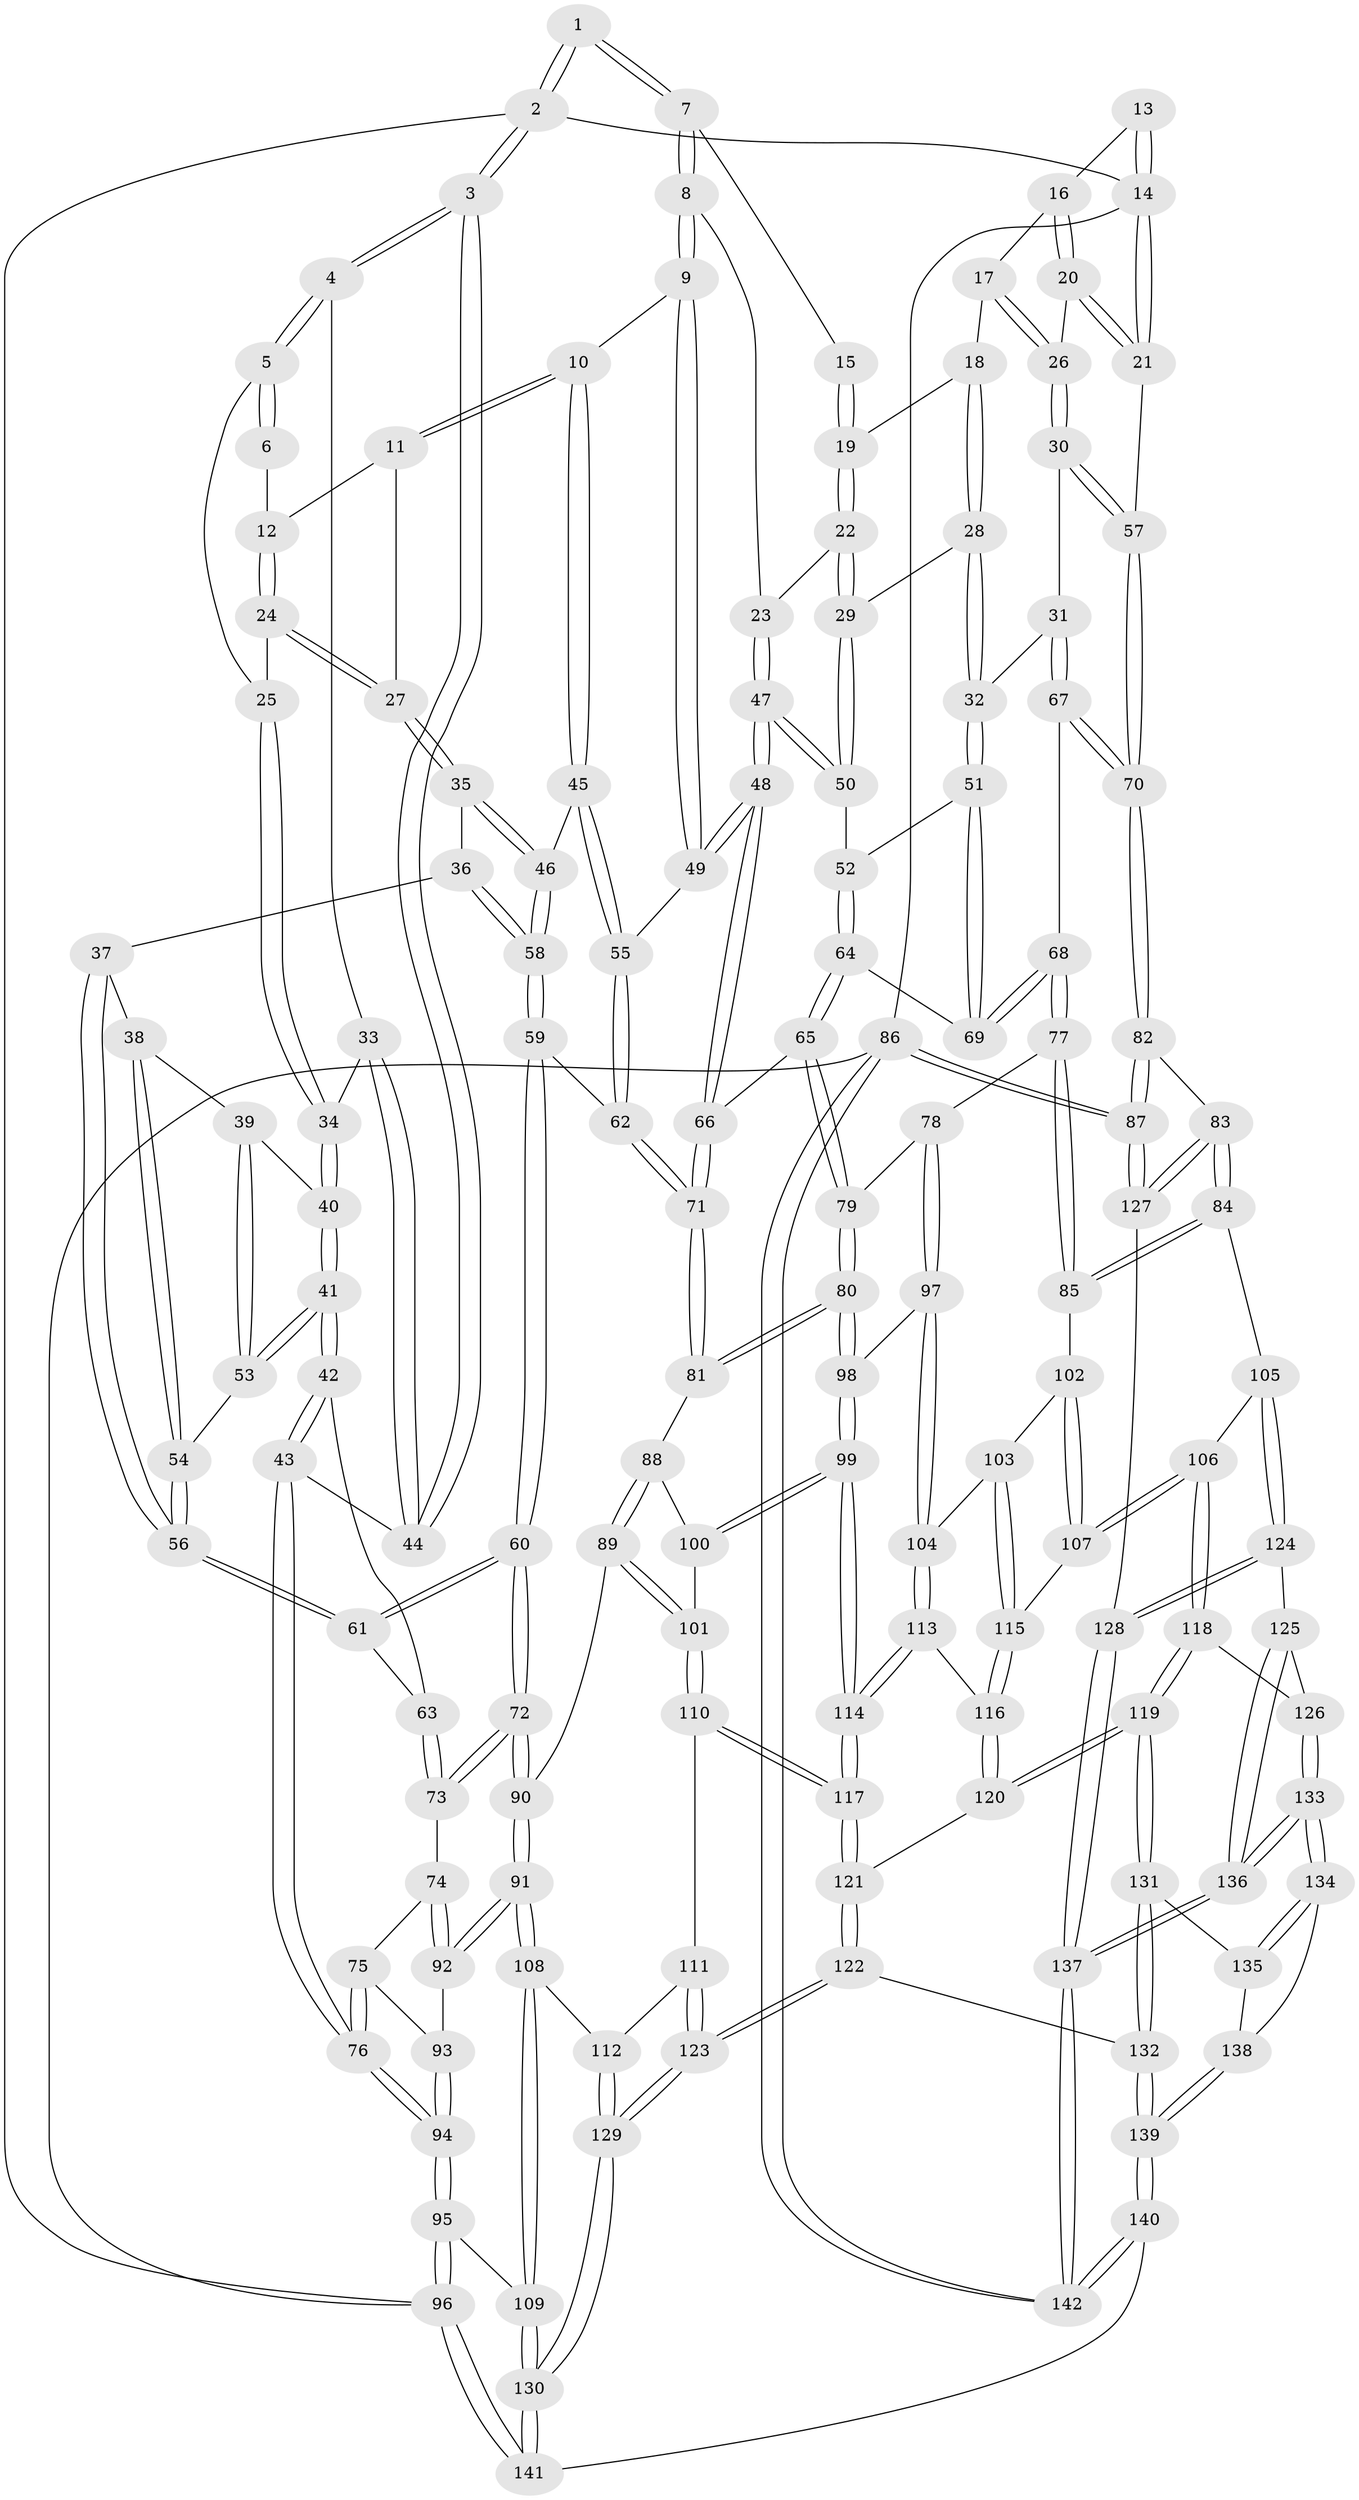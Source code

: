 // Generated by graph-tools (version 1.1) at 2025/38/03/09/25 02:38:48]
// undirected, 142 vertices, 352 edges
graph export_dot {
graph [start="1"]
  node [color=gray90,style=filled];
  1 [pos="+0.2752562914635803+0"];
  2 [pos="+0+0"];
  3 [pos="+0+0"];
  4 [pos="+0+0"];
  5 [pos="+0.14109250404143284+0.08566565935694544"];
  6 [pos="+0.2506342522926657+0"];
  7 [pos="+0.4704950369164341+0"];
  8 [pos="+0.44399537834147934+0.06857248123355489"];
  9 [pos="+0.4070834831028047+0.12569801290024335"];
  10 [pos="+0.3750848016527027+0.1460472965106784"];
  11 [pos="+0.2822074303494758+0.1087613034033693"];
  12 [pos="+0.2618409789177352+0.08485216386535357"];
  13 [pos="+0.7003299162883458+0"];
  14 [pos="+1+0"];
  15 [pos="+0.5727631737888911+0"];
  16 [pos="+0.7829311890488219+0.002565372956517181"];
  17 [pos="+0.7693482761437823+0.06650479596066425"];
  18 [pos="+0.7269660943662405+0.12269151986872001"];
  19 [pos="+0.6444304534681116+0.09064579158349091"];
  20 [pos="+0.930748131401974+0.09397048847394163"];
  21 [pos="+1+0"];
  22 [pos="+0.6033708026198799+0.1551204935109731"];
  23 [pos="+0.5755237725349552+0.16577866416078388"];
  24 [pos="+0.14040474225426744+0.10954794229678991"];
  25 [pos="+0.13963189880610438+0.10915006813148685"];
  26 [pos="+0.8714880349686623+0.18799256655423144"];
  27 [pos="+0.20322095337362062+0.1678868244651939"];
  28 [pos="+0.7273345083953189+0.135508993631248"];
  29 [pos="+0.6803944641493109+0.19035619518685049"];
  30 [pos="+0.860180233748263+0.23601794865942546"];
  31 [pos="+0.8514149535038923+0.24323009639680393"];
  32 [pos="+0.8365357129255221+0.24379815947303382"];
  33 [pos="+0.10627035087971061+0.12447956726697751"];
  34 [pos="+0.11298863501181554+0.12611608618011372"];
  35 [pos="+0.21123837528932618+0.18480420160272348"];
  36 [pos="+0.1960303556938833+0.23343899471162888"];
  37 [pos="+0.18163617326369288+0.2375166041694547"];
  38 [pos="+0.15566411338411845+0.229714092556606"];
  39 [pos="+0.11072753556827315+0.19775591933848746"];
  40 [pos="+0.10716069677018784+0.1440342712112368"];
  41 [pos="+0+0.2619467253009983"];
  42 [pos="+0+0.2845951856465255"];
  43 [pos="+0+0.28035523299684245"];
  44 [pos="+0+0.10916508583062423"];
  45 [pos="+0.336696327644671+0.2061471840852977"];
  46 [pos="+0.3356158290356253+0.20619303663073932"];
  47 [pos="+0.5619621213409406+0.31410741717067914"];
  48 [pos="+0.558783682692849+0.3176012040657952"];
  49 [pos="+0.47231715427684234+0.24198296776981787"];
  50 [pos="+0.6929593696250126+0.2722988752891062"];
  51 [pos="+0.7447709076947808+0.2827532959135444"];
  52 [pos="+0.716129187059239+0.2795995529945967"];
  53 [pos="+0.07784053164188304+0.26941598301517117"];
  54 [pos="+0.08763470886475955+0.2767799298460242"];
  55 [pos="+0.3470114183188997+0.3129877150541032"];
  56 [pos="+0.1212512715352025+0.3108805197027331"];
  57 [pos="+1+0.2995810878072279"];
  58 [pos="+0.22059023407086148+0.26927755250434304"];
  59 [pos="+0.24693585133782536+0.4275567247158981"];
  60 [pos="+0.228460932273723+0.43556512337703535"];
  61 [pos="+0.14256523537448082+0.3627705478174941"];
  62 [pos="+0.33603753155164473+0.4164193915755642"];
  63 [pos="+0.02615971854273921+0.37202829501097634"];
  64 [pos="+0.6738297215663304+0.4508129480770316"];
  65 [pos="+0.6616925158238657+0.4578343122201746"];
  66 [pos="+0.550505032472902+0.3459277103163564"];
  67 [pos="+0.8894080061582238+0.4435163777319012"];
  68 [pos="+0.8687392347034875+0.4467153052967803"];
  69 [pos="+0.762259364394156+0.41832704884901567"];
  70 [pos="+1+0.5623129388219363"];
  71 [pos="+0.39857961945462483+0.4440430882526322"];
  72 [pos="+0.17268019186389727+0.5137355650436919"];
  73 [pos="+0.07637875534065756+0.5022010659564663"];
  74 [pos="+0.014135700392683477+0.5119580639218134"];
  75 [pos="+0+0.5129572416360385"];
  76 [pos="+0+0.4859143257850837"];
  77 [pos="+0.7434533040076031+0.5784687836843708"];
  78 [pos="+0.6932704512950331+0.5492655814510656"];
  79 [pos="+0.6604165129945097+0.47332827458254073"];
  80 [pos="+0.4859277637202905+0.5724379898643157"];
  81 [pos="+0.4199952658918932+0.4967895263615954"];
  82 [pos="+1+0.5767893325473229"];
  83 [pos="+0.8749392204511933+0.7110100366416114"];
  84 [pos="+0.8664723626041649+0.7112933974818512"];
  85 [pos="+0.7541663192619474+0.5996487544851571"];
  86 [pos="+1+1"];
  87 [pos="+1+1"];
  88 [pos="+0.3613943668085839+0.5794927895410259"];
  89 [pos="+0.22273504590133533+0.62087038182592"];
  90 [pos="+0.17404860823271226+0.5455288980598286"];
  91 [pos="+0.08123522823865749+0.6548629511828831"];
  92 [pos="+0.05703158484215879+0.6507446087041708"];
  93 [pos="+0.027068419929103332+0.649279108305226"];
  94 [pos="+0+0.7288355973760208"];
  95 [pos="+0+0.8994583498617456"];
  96 [pos="+0+1"];
  97 [pos="+0.5940231783492452+0.6404601680527886"];
  98 [pos="+0.48645499965048383+0.5740603974583462"];
  99 [pos="+0.4223461534712391+0.7410679541467177"];
  100 [pos="+0.3464879680948415+0.6245292806346481"];
  101 [pos="+0.24608151704874495+0.676686075723314"];
  102 [pos="+0.7015835159081406+0.6483591216503891"];
  103 [pos="+0.6137192895714892+0.6656549111673349"];
  104 [pos="+0.5983103444256588+0.6525337594505022"];
  105 [pos="+0.8182491272412938+0.7428400680094707"];
  106 [pos="+0.7333178350780417+0.7671685141317377"];
  107 [pos="+0.6896946234531234+0.7346365978660702"];
  108 [pos="+0.10916801356908697+0.7931964651121651"];
  109 [pos="+0.021628645291308497+0.8454607533489492"];
  110 [pos="+0.250698235267557+0.7190867709234887"];
  111 [pos="+0.22789504060191887+0.7423043502647131"];
  112 [pos="+0.11775890440559086+0.7932825730450699"];
  113 [pos="+0.5514446738134176+0.723281132726879"];
  114 [pos="+0.4196643814295+0.7579104102566364"];
  115 [pos="+0.6494012352329769+0.7171942952096676"];
  116 [pos="+0.5918807906623524+0.7795360397916397"];
  117 [pos="+0.414628675253497+0.7676119705352867"];
  118 [pos="+0.6833532126435632+0.8439710142384794"];
  119 [pos="+0.6233797211072206+0.8615341440138452"];
  120 [pos="+0.5907991999408012+0.7916659062787097"];
  121 [pos="+0.4194676172804974+0.7911487572390226"];
  122 [pos="+0.4196931166283391+0.8334660857553775"];
  123 [pos="+0.3006244450017636+0.9460290919854615"];
  124 [pos="+0.7974508579449902+0.8958456829351568"];
  125 [pos="+0.7833929407685176+0.9000345891591"];
  126 [pos="+0.7013803947318432+0.8650439591450623"];
  127 [pos="+0.9173210534506223+0.903767434735079"];
  128 [pos="+0.8598070219745064+0.9326489394890378"];
  129 [pos="+0.27882150175642295+0.9828625491695726"];
  130 [pos="+0.25372767014384057+1"];
  131 [pos="+0.6192934754040299+0.8666095978419943"];
  132 [pos="+0.5030071241954835+0.9022331821208064"];
  133 [pos="+0.722475694354259+0.9847864940049222"];
  134 [pos="+0.7206874304834767+0.984070752909111"];
  135 [pos="+0.6307673947797511+0.9181168626197308"];
  136 [pos="+0.7310843561114958+0.9936858170952907"];
  137 [pos="+0.7830401475619313+1"];
  138 [pos="+0.6146702429449139+0.9816696717598857"];
  139 [pos="+0.5196616917819954+1"];
  140 [pos="+0.5009727490570279+1"];
  141 [pos="+0.2596643024113794+1"];
  142 [pos="+0.7922471178616359+1"];
  1 -- 2;
  1 -- 2;
  1 -- 7;
  1 -- 7;
  2 -- 3;
  2 -- 3;
  2 -- 14;
  2 -- 96;
  3 -- 4;
  3 -- 4;
  3 -- 44;
  3 -- 44;
  4 -- 5;
  4 -- 5;
  4 -- 33;
  5 -- 6;
  5 -- 6;
  5 -- 25;
  6 -- 12;
  7 -- 8;
  7 -- 8;
  7 -- 15;
  8 -- 9;
  8 -- 9;
  8 -- 23;
  9 -- 10;
  9 -- 49;
  9 -- 49;
  10 -- 11;
  10 -- 11;
  10 -- 45;
  10 -- 45;
  11 -- 12;
  11 -- 27;
  12 -- 24;
  12 -- 24;
  13 -- 14;
  13 -- 14;
  13 -- 16;
  14 -- 21;
  14 -- 21;
  14 -- 86;
  15 -- 19;
  15 -- 19;
  16 -- 17;
  16 -- 20;
  16 -- 20;
  17 -- 18;
  17 -- 26;
  17 -- 26;
  18 -- 19;
  18 -- 28;
  18 -- 28;
  19 -- 22;
  19 -- 22;
  20 -- 21;
  20 -- 21;
  20 -- 26;
  21 -- 57;
  22 -- 23;
  22 -- 29;
  22 -- 29;
  23 -- 47;
  23 -- 47;
  24 -- 25;
  24 -- 27;
  24 -- 27;
  25 -- 34;
  25 -- 34;
  26 -- 30;
  26 -- 30;
  27 -- 35;
  27 -- 35;
  28 -- 29;
  28 -- 32;
  28 -- 32;
  29 -- 50;
  29 -- 50;
  30 -- 31;
  30 -- 57;
  30 -- 57;
  31 -- 32;
  31 -- 67;
  31 -- 67;
  32 -- 51;
  32 -- 51;
  33 -- 34;
  33 -- 44;
  33 -- 44;
  34 -- 40;
  34 -- 40;
  35 -- 36;
  35 -- 46;
  35 -- 46;
  36 -- 37;
  36 -- 58;
  36 -- 58;
  37 -- 38;
  37 -- 56;
  37 -- 56;
  38 -- 39;
  38 -- 54;
  38 -- 54;
  39 -- 40;
  39 -- 53;
  39 -- 53;
  40 -- 41;
  40 -- 41;
  41 -- 42;
  41 -- 42;
  41 -- 53;
  41 -- 53;
  42 -- 43;
  42 -- 43;
  42 -- 63;
  43 -- 44;
  43 -- 76;
  43 -- 76;
  45 -- 46;
  45 -- 55;
  45 -- 55;
  46 -- 58;
  46 -- 58;
  47 -- 48;
  47 -- 48;
  47 -- 50;
  47 -- 50;
  48 -- 49;
  48 -- 49;
  48 -- 66;
  48 -- 66;
  49 -- 55;
  50 -- 52;
  51 -- 52;
  51 -- 69;
  51 -- 69;
  52 -- 64;
  52 -- 64;
  53 -- 54;
  54 -- 56;
  54 -- 56;
  55 -- 62;
  55 -- 62;
  56 -- 61;
  56 -- 61;
  57 -- 70;
  57 -- 70;
  58 -- 59;
  58 -- 59;
  59 -- 60;
  59 -- 60;
  59 -- 62;
  60 -- 61;
  60 -- 61;
  60 -- 72;
  60 -- 72;
  61 -- 63;
  62 -- 71;
  62 -- 71;
  63 -- 73;
  63 -- 73;
  64 -- 65;
  64 -- 65;
  64 -- 69;
  65 -- 66;
  65 -- 79;
  65 -- 79;
  66 -- 71;
  66 -- 71;
  67 -- 68;
  67 -- 70;
  67 -- 70;
  68 -- 69;
  68 -- 69;
  68 -- 77;
  68 -- 77;
  70 -- 82;
  70 -- 82;
  71 -- 81;
  71 -- 81;
  72 -- 73;
  72 -- 73;
  72 -- 90;
  72 -- 90;
  73 -- 74;
  74 -- 75;
  74 -- 92;
  74 -- 92;
  75 -- 76;
  75 -- 76;
  75 -- 93;
  76 -- 94;
  76 -- 94;
  77 -- 78;
  77 -- 85;
  77 -- 85;
  78 -- 79;
  78 -- 97;
  78 -- 97;
  79 -- 80;
  79 -- 80;
  80 -- 81;
  80 -- 81;
  80 -- 98;
  80 -- 98;
  81 -- 88;
  82 -- 83;
  82 -- 87;
  82 -- 87;
  83 -- 84;
  83 -- 84;
  83 -- 127;
  83 -- 127;
  84 -- 85;
  84 -- 85;
  84 -- 105;
  85 -- 102;
  86 -- 87;
  86 -- 87;
  86 -- 142;
  86 -- 142;
  86 -- 96;
  87 -- 127;
  87 -- 127;
  88 -- 89;
  88 -- 89;
  88 -- 100;
  89 -- 90;
  89 -- 101;
  89 -- 101;
  90 -- 91;
  90 -- 91;
  91 -- 92;
  91 -- 92;
  91 -- 108;
  91 -- 108;
  92 -- 93;
  93 -- 94;
  93 -- 94;
  94 -- 95;
  94 -- 95;
  95 -- 96;
  95 -- 96;
  95 -- 109;
  96 -- 141;
  96 -- 141;
  97 -- 98;
  97 -- 104;
  97 -- 104;
  98 -- 99;
  98 -- 99;
  99 -- 100;
  99 -- 100;
  99 -- 114;
  99 -- 114;
  100 -- 101;
  101 -- 110;
  101 -- 110;
  102 -- 103;
  102 -- 107;
  102 -- 107;
  103 -- 104;
  103 -- 115;
  103 -- 115;
  104 -- 113;
  104 -- 113;
  105 -- 106;
  105 -- 124;
  105 -- 124;
  106 -- 107;
  106 -- 107;
  106 -- 118;
  106 -- 118;
  107 -- 115;
  108 -- 109;
  108 -- 109;
  108 -- 112;
  109 -- 130;
  109 -- 130;
  110 -- 111;
  110 -- 117;
  110 -- 117;
  111 -- 112;
  111 -- 123;
  111 -- 123;
  112 -- 129;
  112 -- 129;
  113 -- 114;
  113 -- 114;
  113 -- 116;
  114 -- 117;
  114 -- 117;
  115 -- 116;
  115 -- 116;
  116 -- 120;
  116 -- 120;
  117 -- 121;
  117 -- 121;
  118 -- 119;
  118 -- 119;
  118 -- 126;
  119 -- 120;
  119 -- 120;
  119 -- 131;
  119 -- 131;
  120 -- 121;
  121 -- 122;
  121 -- 122;
  122 -- 123;
  122 -- 123;
  122 -- 132;
  123 -- 129;
  123 -- 129;
  124 -- 125;
  124 -- 128;
  124 -- 128;
  125 -- 126;
  125 -- 136;
  125 -- 136;
  126 -- 133;
  126 -- 133;
  127 -- 128;
  128 -- 137;
  128 -- 137;
  129 -- 130;
  129 -- 130;
  130 -- 141;
  130 -- 141;
  131 -- 132;
  131 -- 132;
  131 -- 135;
  132 -- 139;
  132 -- 139;
  133 -- 134;
  133 -- 134;
  133 -- 136;
  133 -- 136;
  134 -- 135;
  134 -- 135;
  134 -- 138;
  135 -- 138;
  136 -- 137;
  136 -- 137;
  137 -- 142;
  137 -- 142;
  138 -- 139;
  138 -- 139;
  139 -- 140;
  139 -- 140;
  140 -- 141;
  140 -- 142;
  140 -- 142;
}
